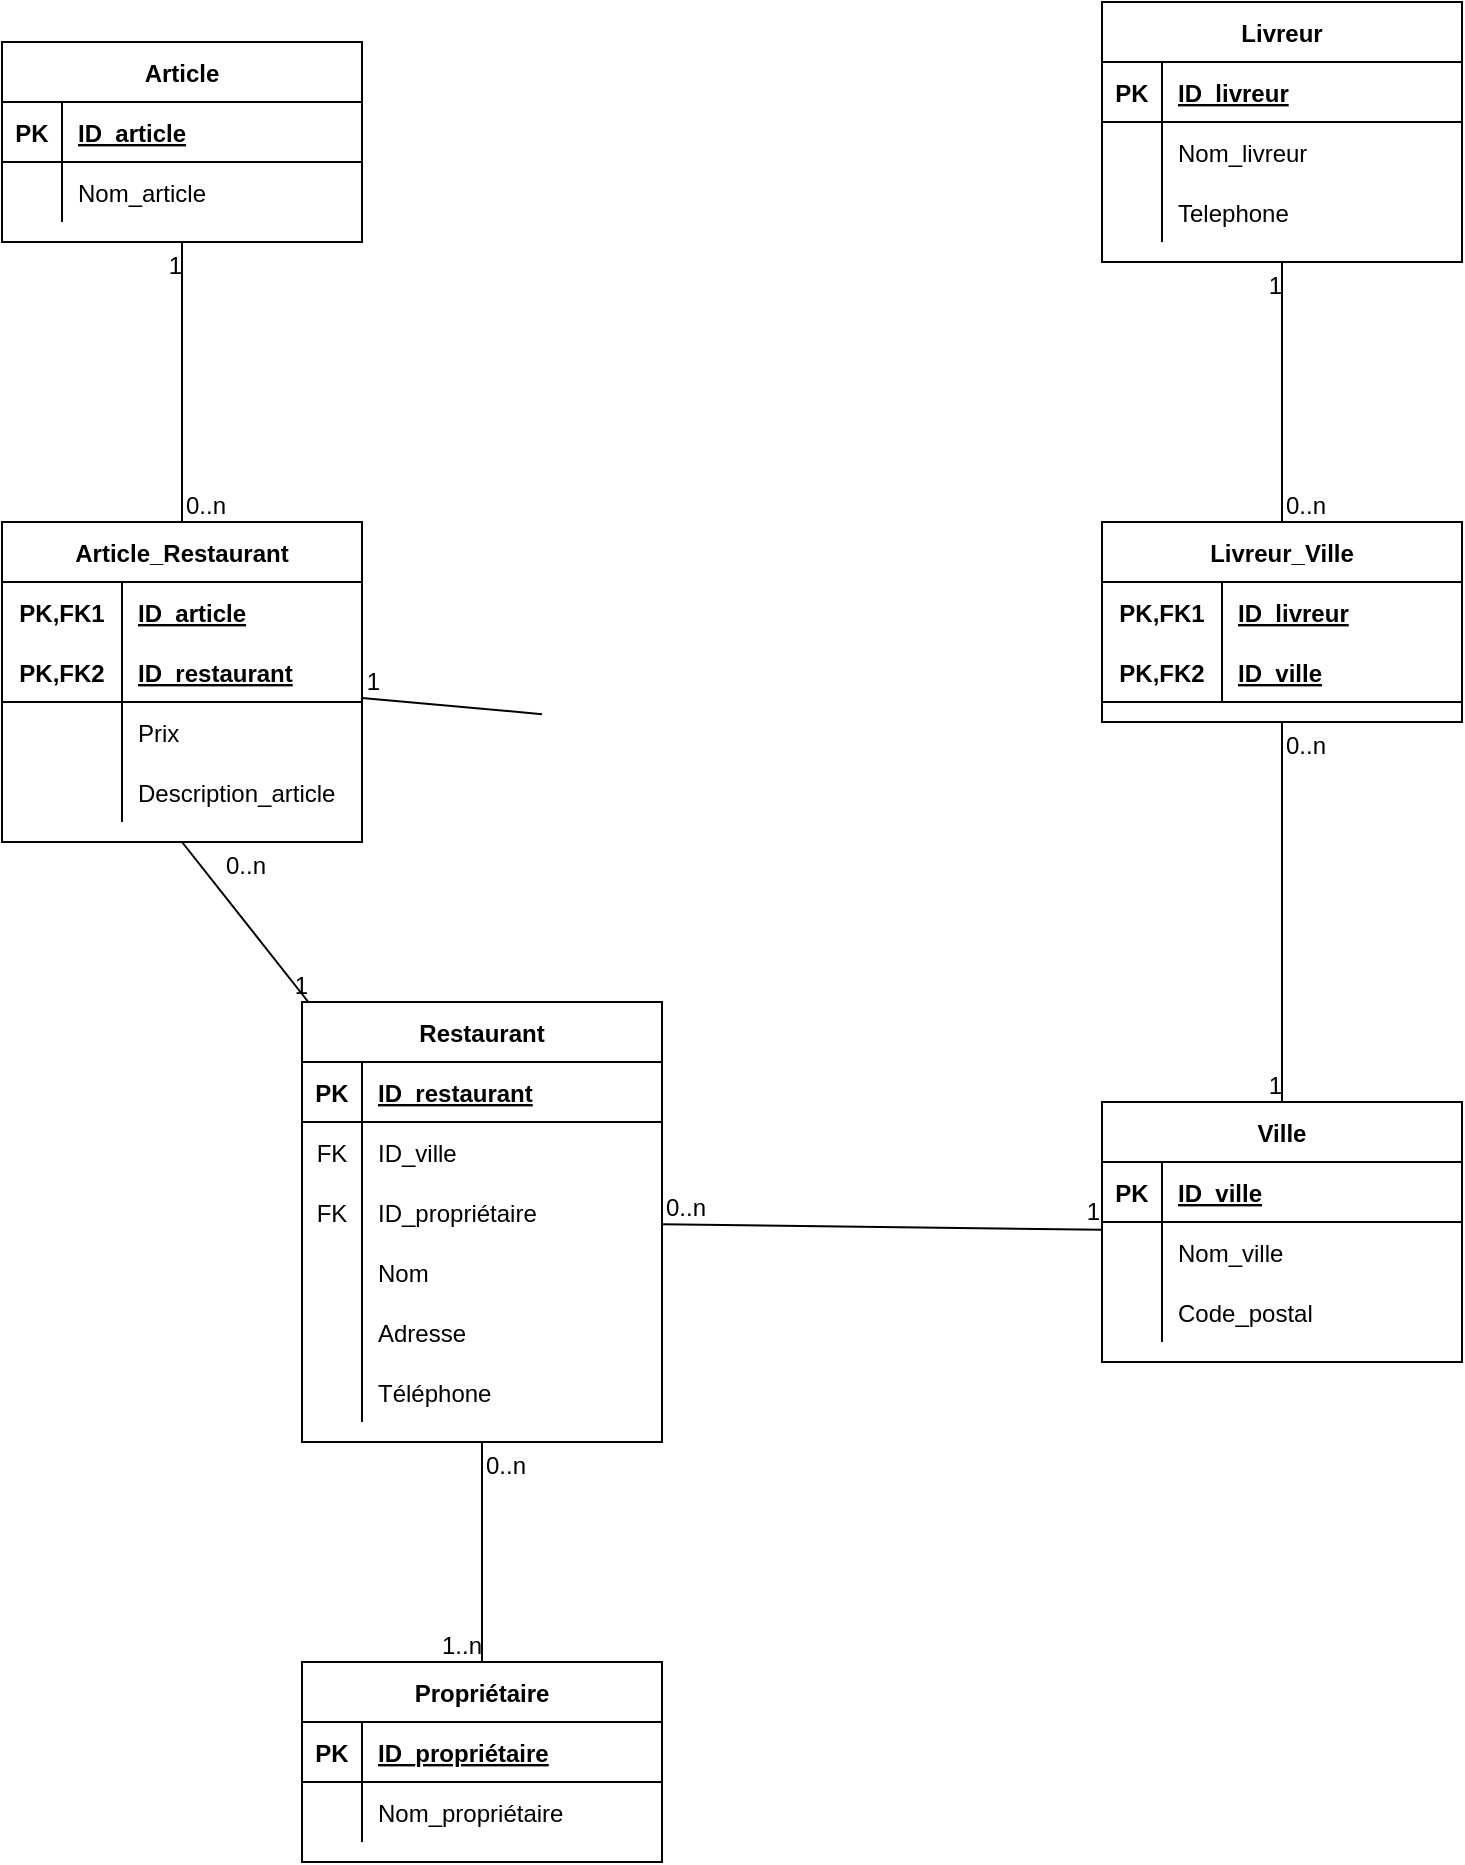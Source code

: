 <mxfile version="13.6.3" type="device"><diagram id="R2lEEEUBdFMjLlhIrx00" name="Page-1"><mxGraphModel dx="1422" dy="718" grid="1" gridSize="10" guides="1" tooltips="1" connect="1" arrows="1" fold="1" page="1" pageScale="1" pageWidth="850" pageHeight="1100" math="0" shadow="0" extFonts="Permanent Marker^https://fonts.googleapis.com/css?family=Permanent+Marker"><root><mxCell id="0"/><mxCell id="1" parent="0"/><mxCell id="8ufQbJtzemkfT02IVqVq-59" value="" style="endArrow=none;html=1;rounded=0;" edge="1" parent="1" source="8ufQbJtzemkfT02IVqVq-1" target="8ufQbJtzemkfT02IVqVq-46"><mxGeometry relative="1" as="geometry"><mxPoint x="370" y="760" as="sourcePoint"/><mxPoint x="530" y="760" as="targetPoint"/></mxGeometry></mxCell><mxCell id="8ufQbJtzemkfT02IVqVq-60" value="0..n" style="resizable=0;html=1;align=left;verticalAlign=bottom;" connectable="0" vertex="1" parent="8ufQbJtzemkfT02IVqVq-59"><mxGeometry x="-1" relative="1" as="geometry"/></mxCell><mxCell id="8ufQbJtzemkfT02IVqVq-61" value="1" style="resizable=0;html=1;align=right;verticalAlign=bottom;" connectable="0" vertex="1" parent="8ufQbJtzemkfT02IVqVq-59"><mxGeometry x="1" relative="1" as="geometry"/></mxCell><mxCell id="8ufQbJtzemkfT02IVqVq-75" value="" style="endArrow=none;html=1;rounded=0;" edge="1" parent="1" source="8ufQbJtzemkfT02IVqVq-1" target="8ufQbJtzemkfT02IVqVq-62"><mxGeometry relative="1" as="geometry"><mxPoint x="120" y="940" as="sourcePoint"/><mxPoint x="280" y="940" as="targetPoint"/></mxGeometry></mxCell><mxCell id="8ufQbJtzemkfT02IVqVq-76" value="0..n" style="resizable=0;html=1;align=left;verticalAlign=bottom;" connectable="0" vertex="1" parent="8ufQbJtzemkfT02IVqVq-75"><mxGeometry x="-1" relative="1" as="geometry"><mxPoint y="20" as="offset"/></mxGeometry></mxCell><mxCell id="8ufQbJtzemkfT02IVqVq-77" value="1..n" style="resizable=0;html=1;align=right;verticalAlign=bottom;" connectable="0" vertex="1" parent="8ufQbJtzemkfT02IVqVq-75"><mxGeometry x="1" relative="1" as="geometry"/></mxCell><mxCell id="8ufQbJtzemkfT02IVqVq-145" value="" style="endArrow=none;html=1;rounded=0;exitX=0.5;exitY=1;exitDx=0;exitDy=0;" edge="1" parent="1" source="8ufQbJtzemkfT02IVqVq-168" target="8ufQbJtzemkfT02IVqVq-46"><mxGeometry relative="1" as="geometry"><mxPoint x="630" y="610" as="sourcePoint"/><mxPoint x="790" y="610" as="targetPoint"/></mxGeometry></mxCell><mxCell id="8ufQbJtzemkfT02IVqVq-146" value="0..n" style="resizable=0;html=1;align=left;verticalAlign=bottom;" connectable="0" vertex="1" parent="8ufQbJtzemkfT02IVqVq-145"><mxGeometry x="-1" relative="1" as="geometry"><mxPoint y="20" as="offset"/></mxGeometry></mxCell><mxCell id="8ufQbJtzemkfT02IVqVq-147" value="1" style="resizable=0;html=1;align=right;verticalAlign=bottom;" connectable="0" vertex="1" parent="8ufQbJtzemkfT02IVqVq-145"><mxGeometry x="1" relative="1" as="geometry"/></mxCell><mxCell id="8ufQbJtzemkfT02IVqVq-148" value="" style="endArrow=none;html=1;rounded=0;exitX=0.5;exitY=1;exitDx=0;exitDy=0;" edge="1" parent="1" source="8ufQbJtzemkfT02IVqVq-152" target="8ufQbJtzemkfT02IVqVq-1"><mxGeometry relative="1" as="geometry"><mxPoint x="460" y="610" as="sourcePoint"/><mxPoint x="620" y="610" as="targetPoint"/></mxGeometry></mxCell><mxCell id="8ufQbJtzemkfT02IVqVq-149" value="&lt;div&gt;0..n&lt;/div&gt;" style="resizable=0;html=1;align=left;verticalAlign=bottom;" connectable="0" vertex="1" parent="8ufQbJtzemkfT02IVqVq-148"><mxGeometry x="-1" relative="1" as="geometry"><mxPoint x="20" y="20" as="offset"/></mxGeometry></mxCell><mxCell id="8ufQbJtzemkfT02IVqVq-150" value="&lt;div&gt;1&lt;/div&gt;" style="resizable=0;html=1;align=right;verticalAlign=bottom;" connectable="0" vertex="1" parent="8ufQbJtzemkfT02IVqVq-148"><mxGeometry x="1" relative="1" as="geometry"/></mxCell><mxCell id="8ufQbJtzemkfT02IVqVq-165" value="" style="endArrow=none;html=1;rounded=0;" edge="1" parent="1" source="8ufQbJtzemkfT02IVqVq-152" target="8ufQbJtzemkfT02IVqVq-132"><mxGeometry relative="1" as="geometry"><mxPoint x="280" y="330" as="sourcePoint"/><mxPoint x="280" y="410" as="targetPoint"/></mxGeometry></mxCell><mxCell id="8ufQbJtzemkfT02IVqVq-166" value="&lt;div&gt;0..n&lt;/div&gt;" style="resizable=0;html=1;align=left;verticalAlign=bottom;" connectable="0" vertex="1" parent="8ufQbJtzemkfT02IVqVq-165"><mxGeometry x="-1" relative="1" as="geometry"><mxPoint as="offset"/></mxGeometry></mxCell><mxCell id="8ufQbJtzemkfT02IVqVq-167" value="&lt;div&gt;1&lt;/div&gt;" style="resizable=0;html=1;align=right;verticalAlign=bottom;" connectable="0" vertex="1" parent="8ufQbJtzemkfT02IVqVq-165"><mxGeometry x="1" relative="1" as="geometry"><mxPoint y="20" as="offset"/></mxGeometry></mxCell><mxCell id="8ufQbJtzemkfT02IVqVq-181" value="" style="endArrow=none;html=1;rounded=0;" edge="1" parent="1" source="8ufQbJtzemkfT02IVqVq-168" target="8ufQbJtzemkfT02IVqVq-119"><mxGeometry relative="1" as="geometry"><mxPoint x="640" y="460.0" as="sourcePoint"/><mxPoint x="640" y="320.0" as="targetPoint"/></mxGeometry></mxCell><mxCell id="8ufQbJtzemkfT02IVqVq-182" value="&lt;div&gt;0..n&lt;/div&gt;" style="resizable=0;html=1;align=left;verticalAlign=bottom;" connectable="0" vertex="1" parent="8ufQbJtzemkfT02IVqVq-181"><mxGeometry x="-1" relative="1" as="geometry"><mxPoint as="offset"/></mxGeometry></mxCell><mxCell id="8ufQbJtzemkfT02IVqVq-183" value="&lt;div&gt;1&lt;/div&gt;" style="resizable=0;html=1;align=right;verticalAlign=bottom;" connectable="0" vertex="1" parent="8ufQbJtzemkfT02IVqVq-181"><mxGeometry x="1" relative="1" as="geometry"><mxPoint y="20" as="offset"/></mxGeometry></mxCell><mxCell id="8ufQbJtzemkfT02IVqVq-119" value="Livreur" style="shape=table;startSize=30;container=1;collapsible=1;childLayout=tableLayout;fixedRows=1;rowLines=0;fontStyle=1;align=center;resizeLast=1;" vertex="1" parent="1"><mxGeometry x="590" y="150" width="180" height="130" as="geometry"/></mxCell><mxCell id="8ufQbJtzemkfT02IVqVq-120" value="" style="shape=partialRectangle;collapsible=0;dropTarget=0;pointerEvents=0;fillColor=none;top=0;left=0;bottom=1;right=0;points=[[0,0.5],[1,0.5]];portConstraint=eastwest;" vertex="1" parent="8ufQbJtzemkfT02IVqVq-119"><mxGeometry y="30" width="180" height="30" as="geometry"/></mxCell><mxCell id="8ufQbJtzemkfT02IVqVq-121" value="PK" style="shape=partialRectangle;connectable=0;fillColor=none;top=0;left=0;bottom=0;right=0;fontStyle=1;overflow=hidden;" vertex="1" parent="8ufQbJtzemkfT02IVqVq-120"><mxGeometry width="30" height="30" as="geometry"/></mxCell><mxCell id="8ufQbJtzemkfT02IVqVq-122" value="ID_livreur" style="shape=partialRectangle;connectable=0;fillColor=none;top=0;left=0;bottom=0;right=0;align=left;spacingLeft=6;fontStyle=5;overflow=hidden;" vertex="1" parent="8ufQbJtzemkfT02IVqVq-120"><mxGeometry x="30" width="150" height="30" as="geometry"/></mxCell><mxCell id="8ufQbJtzemkfT02IVqVq-123" value="" style="shape=partialRectangle;collapsible=0;dropTarget=0;pointerEvents=0;fillColor=none;top=0;left=0;bottom=0;right=0;points=[[0,0.5],[1,0.5]];portConstraint=eastwest;" vertex="1" parent="8ufQbJtzemkfT02IVqVq-119"><mxGeometry y="60" width="180" height="30" as="geometry"/></mxCell><mxCell id="8ufQbJtzemkfT02IVqVq-124" value="" style="shape=partialRectangle;connectable=0;fillColor=none;top=0;left=0;bottom=0;right=0;editable=1;overflow=hidden;" vertex="1" parent="8ufQbJtzemkfT02IVqVq-123"><mxGeometry width="30" height="30" as="geometry"/></mxCell><mxCell id="8ufQbJtzemkfT02IVqVq-125" value="Nom_livreur" style="shape=partialRectangle;connectable=0;fillColor=none;top=0;left=0;bottom=0;right=0;align=left;spacingLeft=6;overflow=hidden;" vertex="1" parent="8ufQbJtzemkfT02IVqVq-123"><mxGeometry x="30" width="150" height="30" as="geometry"/></mxCell><mxCell id="8ufQbJtzemkfT02IVqVq-126" value="" style="shape=partialRectangle;collapsible=0;dropTarget=0;pointerEvents=0;fillColor=none;top=0;left=0;bottom=0;right=0;points=[[0,0.5],[1,0.5]];portConstraint=eastwest;" vertex="1" parent="8ufQbJtzemkfT02IVqVq-119"><mxGeometry y="90" width="180" height="30" as="geometry"/></mxCell><mxCell id="8ufQbJtzemkfT02IVqVq-127" value="" style="shape=partialRectangle;connectable=0;fillColor=none;top=0;left=0;bottom=0;right=0;editable=1;overflow=hidden;" vertex="1" parent="8ufQbJtzemkfT02IVqVq-126"><mxGeometry width="30" height="30" as="geometry"/></mxCell><mxCell id="8ufQbJtzemkfT02IVqVq-128" value="Telephone" style="shape=partialRectangle;connectable=0;fillColor=none;top=0;left=0;bottom=0;right=0;align=left;spacingLeft=6;overflow=hidden;" vertex="1" parent="8ufQbJtzemkfT02IVqVq-126"><mxGeometry x="30" width="150" height="30" as="geometry"/></mxCell><mxCell id="8ufQbJtzemkfT02IVqVq-132" value="Article" style="shape=table;startSize=30;container=1;collapsible=1;childLayout=tableLayout;fixedRows=1;rowLines=0;fontStyle=1;align=center;resizeLast=1;" vertex="1" parent="1"><mxGeometry x="40" y="170" width="180" height="100" as="geometry"/></mxCell><mxCell id="8ufQbJtzemkfT02IVqVq-133" value="" style="shape=partialRectangle;collapsible=0;dropTarget=0;pointerEvents=0;fillColor=none;top=0;left=0;bottom=1;right=0;points=[[0,0.5],[1,0.5]];portConstraint=eastwest;" vertex="1" parent="8ufQbJtzemkfT02IVqVq-132"><mxGeometry y="30" width="180" height="30" as="geometry"/></mxCell><mxCell id="8ufQbJtzemkfT02IVqVq-134" value="PK" style="shape=partialRectangle;connectable=0;fillColor=none;top=0;left=0;bottom=0;right=0;fontStyle=1;overflow=hidden;" vertex="1" parent="8ufQbJtzemkfT02IVqVq-133"><mxGeometry width="30" height="30" as="geometry"/></mxCell><mxCell id="8ufQbJtzemkfT02IVqVq-135" value="ID_article" style="shape=partialRectangle;connectable=0;fillColor=none;top=0;left=0;bottom=0;right=0;align=left;spacingLeft=6;fontStyle=5;overflow=hidden;" vertex="1" parent="8ufQbJtzemkfT02IVqVq-133"><mxGeometry x="30" width="150" height="30" as="geometry"/></mxCell><mxCell id="8ufQbJtzemkfT02IVqVq-136" value="" style="shape=partialRectangle;collapsible=0;dropTarget=0;pointerEvents=0;fillColor=none;top=0;left=0;bottom=0;right=0;points=[[0,0.5],[1,0.5]];portConstraint=eastwest;" vertex="1" parent="8ufQbJtzemkfT02IVqVq-132"><mxGeometry y="60" width="180" height="30" as="geometry"/></mxCell><mxCell id="8ufQbJtzemkfT02IVqVq-137" value="" style="shape=partialRectangle;connectable=0;fillColor=none;top=0;left=0;bottom=0;right=0;editable=1;overflow=hidden;" vertex="1" parent="8ufQbJtzemkfT02IVqVq-136"><mxGeometry width="30" height="30" as="geometry"/></mxCell><mxCell id="8ufQbJtzemkfT02IVqVq-138" value="Nom_article" style="shape=partialRectangle;connectable=0;fillColor=none;top=0;left=0;bottom=0;right=0;align=left;spacingLeft=6;overflow=hidden;" vertex="1" parent="8ufQbJtzemkfT02IVqVq-136"><mxGeometry x="30" width="150" height="30" as="geometry"/></mxCell><mxCell id="8ufQbJtzemkfT02IVqVq-152" value="Article_Restaurant" style="shape=table;startSize=30;container=1;collapsible=1;childLayout=tableLayout;fixedRows=1;rowLines=0;fontStyle=1;align=center;resizeLast=1;" vertex="1" parent="1"><mxGeometry x="40" y="410" width="180" height="160" as="geometry"><mxRectangle x="180" y="340" width="140" height="30" as="alternateBounds"/></mxGeometry></mxCell><mxCell id="8ufQbJtzemkfT02IVqVq-153" value="" style="shape=partialRectangle;collapsible=0;dropTarget=0;pointerEvents=0;fillColor=none;top=0;left=0;bottom=0;right=0;points=[[0,0.5],[1,0.5]];portConstraint=eastwest;" vertex="1" parent="8ufQbJtzemkfT02IVqVq-152"><mxGeometry y="30" width="180" height="30" as="geometry"/></mxCell><mxCell id="8ufQbJtzemkfT02IVqVq-154" value="PK,FK1" style="shape=partialRectangle;connectable=0;fillColor=none;top=0;left=0;bottom=0;right=0;fontStyle=1;overflow=hidden;" vertex="1" parent="8ufQbJtzemkfT02IVqVq-153"><mxGeometry width="60" height="30" as="geometry"/></mxCell><mxCell id="8ufQbJtzemkfT02IVqVq-155" value="ID_article" style="shape=partialRectangle;connectable=0;fillColor=none;top=0;left=0;bottom=0;right=0;align=left;spacingLeft=6;fontStyle=5;overflow=hidden;" vertex="1" parent="8ufQbJtzemkfT02IVqVq-153"><mxGeometry x="60" width="120" height="30" as="geometry"/></mxCell><mxCell id="8ufQbJtzemkfT02IVqVq-156" value="" style="shape=partialRectangle;collapsible=0;dropTarget=0;pointerEvents=0;fillColor=none;top=0;left=0;bottom=1;right=0;points=[[0,0.5],[1,0.5]];portConstraint=eastwest;" vertex="1" parent="8ufQbJtzemkfT02IVqVq-152"><mxGeometry y="60" width="180" height="30" as="geometry"/></mxCell><mxCell id="8ufQbJtzemkfT02IVqVq-157" value="PK,FK2" style="shape=partialRectangle;connectable=0;fillColor=none;top=0;left=0;bottom=0;right=0;fontStyle=1;overflow=hidden;" vertex="1" parent="8ufQbJtzemkfT02IVqVq-156"><mxGeometry width="60" height="30" as="geometry"/></mxCell><mxCell id="8ufQbJtzemkfT02IVqVq-158" value="ID_restaurant" style="shape=partialRectangle;connectable=0;fillColor=none;top=0;left=0;bottom=0;right=0;align=left;spacingLeft=6;fontStyle=5;overflow=hidden;" vertex="1" parent="8ufQbJtzemkfT02IVqVq-156"><mxGeometry x="60" width="120" height="30" as="geometry"/></mxCell><mxCell id="8ufQbJtzemkfT02IVqVq-159" value="" style="shape=partialRectangle;collapsible=0;dropTarget=0;pointerEvents=0;fillColor=none;top=0;left=0;bottom=0;right=0;points=[[0,0.5],[1,0.5]];portConstraint=eastwest;" vertex="1" parent="8ufQbJtzemkfT02IVqVq-152"><mxGeometry y="90" width="180" height="30" as="geometry"/></mxCell><mxCell id="8ufQbJtzemkfT02IVqVq-160" value="" style="shape=partialRectangle;connectable=0;fillColor=none;top=0;left=0;bottom=0;right=0;editable=1;overflow=hidden;" vertex="1" parent="8ufQbJtzemkfT02IVqVq-159"><mxGeometry width="60" height="30" as="geometry"/></mxCell><mxCell id="8ufQbJtzemkfT02IVqVq-161" value="Prix" style="shape=partialRectangle;connectable=0;fillColor=none;top=0;left=0;bottom=0;right=0;align=left;spacingLeft=6;overflow=hidden;" vertex="1" parent="8ufQbJtzemkfT02IVqVq-159"><mxGeometry x="60" width="120" height="30" as="geometry"/></mxCell><mxCell id="8ufQbJtzemkfT02IVqVq-162" value="" style="shape=partialRectangle;collapsible=0;dropTarget=0;pointerEvents=0;fillColor=none;top=0;left=0;bottom=0;right=0;points=[[0,0.5],[1,0.5]];portConstraint=eastwest;" vertex="1" parent="8ufQbJtzemkfT02IVqVq-152"><mxGeometry y="120" width="180" height="30" as="geometry"/></mxCell><mxCell id="8ufQbJtzemkfT02IVqVq-163" value="" style="shape=partialRectangle;connectable=0;fillColor=none;top=0;left=0;bottom=0;right=0;editable=1;overflow=hidden;" vertex="1" parent="8ufQbJtzemkfT02IVqVq-162"><mxGeometry width="60" height="30" as="geometry"/></mxCell><mxCell id="8ufQbJtzemkfT02IVqVq-164" value="Description_article" style="shape=partialRectangle;connectable=0;fillColor=none;top=0;left=0;bottom=0;right=0;align=left;spacingLeft=6;overflow=hidden;" vertex="1" parent="8ufQbJtzemkfT02IVqVq-162"><mxGeometry x="60" width="120" height="30" as="geometry"/></mxCell><mxCell id="8ufQbJtzemkfT02IVqVq-1" value="Restaurant" style="shape=table;startSize=30;container=1;collapsible=1;childLayout=tableLayout;fixedRows=1;rowLines=0;fontStyle=1;align=center;resizeLast=1;" vertex="1" parent="1"><mxGeometry x="190" y="650" width="180" height="220" as="geometry"/></mxCell><mxCell id="8ufQbJtzemkfT02IVqVq-43" value="" style="shape=partialRectangle;collapsible=0;dropTarget=0;pointerEvents=0;fillColor=none;top=0;left=0;bottom=1;right=0;points=[[0,0.5],[1,0.5]];portConstraint=eastwest;" vertex="1" parent="8ufQbJtzemkfT02IVqVq-1"><mxGeometry y="30" width="180" height="30" as="geometry"/></mxCell><mxCell id="8ufQbJtzemkfT02IVqVq-44" value="PK" style="shape=partialRectangle;connectable=0;fillColor=none;top=0;left=0;bottom=0;right=0;fontStyle=1;overflow=hidden;" vertex="1" parent="8ufQbJtzemkfT02IVqVq-43"><mxGeometry width="30" height="30" as="geometry"/></mxCell><mxCell id="8ufQbJtzemkfT02IVqVq-45" value="ID_restaurant" style="shape=partialRectangle;connectable=0;fillColor=none;top=0;left=0;bottom=0;right=0;align=left;spacingLeft=6;fontStyle=5;overflow=hidden;" vertex="1" parent="8ufQbJtzemkfT02IVqVq-43"><mxGeometry x="30" width="150" height="30" as="geometry"/></mxCell><mxCell id="8ufQbJtzemkfT02IVqVq-113" value="" style="shape=partialRectangle;collapsible=0;dropTarget=0;pointerEvents=0;fillColor=none;top=0;left=0;bottom=0;right=0;points=[[0,0.5],[1,0.5]];portConstraint=eastwest;" vertex="1" parent="8ufQbJtzemkfT02IVqVq-1"><mxGeometry y="60" width="180" height="30" as="geometry"/></mxCell><mxCell id="8ufQbJtzemkfT02IVqVq-114" value="FK" style="shape=partialRectangle;connectable=0;fillColor=none;top=0;left=0;bottom=0;right=0;fontStyle=0;overflow=hidden;" vertex="1" parent="8ufQbJtzemkfT02IVqVq-113"><mxGeometry width="30" height="30" as="geometry"/></mxCell><mxCell id="8ufQbJtzemkfT02IVqVq-115" value="ID_ville" style="shape=partialRectangle;connectable=0;fillColor=none;top=0;left=0;bottom=0;right=0;align=left;spacingLeft=6;fontStyle=0;overflow=hidden;" vertex="1" parent="8ufQbJtzemkfT02IVqVq-113"><mxGeometry x="30" width="150" height="30" as="geometry"/></mxCell><mxCell id="8ufQbJtzemkfT02IVqVq-116" value="" style="shape=partialRectangle;collapsible=0;dropTarget=0;pointerEvents=0;fillColor=none;top=0;left=0;bottom=0;right=0;points=[[0,0.5],[1,0.5]];portConstraint=eastwest;" vertex="1" parent="8ufQbJtzemkfT02IVqVq-1"><mxGeometry y="90" width="180" height="30" as="geometry"/></mxCell><mxCell id="8ufQbJtzemkfT02IVqVq-117" value="FK" style="shape=partialRectangle;connectable=0;fillColor=none;top=0;left=0;bottom=0;right=0;fontStyle=0;overflow=hidden;" vertex="1" parent="8ufQbJtzemkfT02IVqVq-116"><mxGeometry width="30" height="30" as="geometry"/></mxCell><mxCell id="8ufQbJtzemkfT02IVqVq-118" value="ID_propriétaire" style="shape=partialRectangle;connectable=0;fillColor=none;top=0;left=0;bottom=0;right=0;align=left;spacingLeft=6;fontStyle=0;overflow=hidden;" vertex="1" parent="8ufQbJtzemkfT02IVqVq-116"><mxGeometry x="30" width="150" height="30" as="geometry"/></mxCell><mxCell id="8ufQbJtzemkfT02IVqVq-5" value="" style="shape=partialRectangle;collapsible=0;dropTarget=0;pointerEvents=0;fillColor=none;top=0;left=0;bottom=0;right=0;points=[[0,0.5],[1,0.5]];portConstraint=eastwest;" vertex="1" parent="8ufQbJtzemkfT02IVqVq-1"><mxGeometry y="120" width="180" height="30" as="geometry"/></mxCell><mxCell id="8ufQbJtzemkfT02IVqVq-6" value="" style="shape=partialRectangle;connectable=0;fillColor=none;top=0;left=0;bottom=0;right=0;editable=1;overflow=hidden;" vertex="1" parent="8ufQbJtzemkfT02IVqVq-5"><mxGeometry width="30" height="30" as="geometry"/></mxCell><mxCell id="8ufQbJtzemkfT02IVqVq-7" value="Nom" style="shape=partialRectangle;connectable=0;fillColor=none;top=0;left=0;bottom=0;right=0;align=left;spacingLeft=6;overflow=hidden;" vertex="1" parent="8ufQbJtzemkfT02IVqVq-5"><mxGeometry x="30" width="150" height="30" as="geometry"/></mxCell><mxCell id="8ufQbJtzemkfT02IVqVq-8" value="" style="shape=partialRectangle;collapsible=0;dropTarget=0;pointerEvents=0;fillColor=none;top=0;left=0;bottom=0;right=0;points=[[0,0.5],[1,0.5]];portConstraint=eastwest;" vertex="1" parent="8ufQbJtzemkfT02IVqVq-1"><mxGeometry y="150" width="180" height="30" as="geometry"/></mxCell><mxCell id="8ufQbJtzemkfT02IVqVq-9" value="" style="shape=partialRectangle;connectable=0;fillColor=none;top=0;left=0;bottom=0;right=0;editable=1;overflow=hidden;" vertex="1" parent="8ufQbJtzemkfT02IVqVq-8"><mxGeometry width="30" height="30" as="geometry"/></mxCell><mxCell id="8ufQbJtzemkfT02IVqVq-10" value="Adresse" style="shape=partialRectangle;connectable=0;fillColor=none;top=0;left=0;bottom=0;right=0;align=left;spacingLeft=6;overflow=hidden;" vertex="1" parent="8ufQbJtzemkfT02IVqVq-8"><mxGeometry x="30" width="150" height="30" as="geometry"/></mxCell><mxCell id="8ufQbJtzemkfT02IVqVq-37" value="" style="shape=partialRectangle;collapsible=0;dropTarget=0;pointerEvents=0;fillColor=none;top=0;left=0;bottom=0;right=0;points=[[0,0.5],[1,0.5]];portConstraint=eastwest;" vertex="1" parent="8ufQbJtzemkfT02IVqVq-1"><mxGeometry y="180" width="180" height="30" as="geometry"/></mxCell><mxCell id="8ufQbJtzemkfT02IVqVq-38" value="" style="shape=partialRectangle;connectable=0;fillColor=none;top=0;left=0;bottom=0;right=0;editable=1;overflow=hidden;" vertex="1" parent="8ufQbJtzemkfT02IVqVq-37"><mxGeometry width="30" height="30" as="geometry"/></mxCell><mxCell id="8ufQbJtzemkfT02IVqVq-39" value="Téléphone" style="shape=partialRectangle;connectable=0;fillColor=none;top=0;left=0;bottom=0;right=0;align=left;spacingLeft=6;overflow=hidden;" vertex="1" parent="8ufQbJtzemkfT02IVqVq-37"><mxGeometry x="30" width="150" height="30" as="geometry"/></mxCell><mxCell id="8ufQbJtzemkfT02IVqVq-62" value="Propriétaire" style="shape=table;startSize=30;container=1;collapsible=1;childLayout=tableLayout;fixedRows=1;rowLines=0;fontStyle=1;align=center;resizeLast=1;" vertex="1" parent="1"><mxGeometry x="190" y="980" width="180" height="100" as="geometry"/></mxCell><mxCell id="8ufQbJtzemkfT02IVqVq-63" value="" style="shape=partialRectangle;collapsible=0;dropTarget=0;pointerEvents=0;fillColor=none;top=0;left=0;bottom=1;right=0;points=[[0,0.5],[1,0.5]];portConstraint=eastwest;" vertex="1" parent="8ufQbJtzemkfT02IVqVq-62"><mxGeometry y="30" width="180" height="30" as="geometry"/></mxCell><mxCell id="8ufQbJtzemkfT02IVqVq-64" value="PK" style="shape=partialRectangle;connectable=0;fillColor=none;top=0;left=0;bottom=0;right=0;fontStyle=1;overflow=hidden;" vertex="1" parent="8ufQbJtzemkfT02IVqVq-63"><mxGeometry width="30" height="30" as="geometry"/></mxCell><mxCell id="8ufQbJtzemkfT02IVqVq-65" value="ID_propriétaire" style="shape=partialRectangle;connectable=0;fillColor=none;top=0;left=0;bottom=0;right=0;align=left;spacingLeft=6;fontStyle=5;overflow=hidden;" vertex="1" parent="8ufQbJtzemkfT02IVqVq-63"><mxGeometry x="30" width="150" height="30" as="geometry"/></mxCell><mxCell id="8ufQbJtzemkfT02IVqVq-66" value="" style="shape=partialRectangle;collapsible=0;dropTarget=0;pointerEvents=0;fillColor=none;top=0;left=0;bottom=0;right=0;points=[[0,0.5],[1,0.5]];portConstraint=eastwest;" vertex="1" parent="8ufQbJtzemkfT02IVqVq-62"><mxGeometry y="60" width="180" height="30" as="geometry"/></mxCell><mxCell id="8ufQbJtzemkfT02IVqVq-67" value="" style="shape=partialRectangle;connectable=0;fillColor=none;top=0;left=0;bottom=0;right=0;editable=1;overflow=hidden;" vertex="1" parent="8ufQbJtzemkfT02IVqVq-66"><mxGeometry width="30" height="30" as="geometry"/></mxCell><mxCell id="8ufQbJtzemkfT02IVqVq-68" value="Nom_propriétaire" style="shape=partialRectangle;connectable=0;fillColor=none;top=0;left=0;bottom=0;right=0;align=left;spacingLeft=6;overflow=hidden;" vertex="1" parent="8ufQbJtzemkfT02IVqVq-66"><mxGeometry x="30" width="150" height="30" as="geometry"/></mxCell><mxCell id="8ufQbJtzemkfT02IVqVq-46" value="Ville" style="shape=table;startSize=30;container=1;collapsible=1;childLayout=tableLayout;fixedRows=1;rowLines=0;fontStyle=1;align=center;resizeLast=1;" vertex="1" parent="1"><mxGeometry x="590" y="700" width="180" height="130" as="geometry"/></mxCell><mxCell id="8ufQbJtzemkfT02IVqVq-47" value="" style="shape=partialRectangle;collapsible=0;dropTarget=0;pointerEvents=0;fillColor=none;top=0;left=0;bottom=1;right=0;points=[[0,0.5],[1,0.5]];portConstraint=eastwest;" vertex="1" parent="8ufQbJtzemkfT02IVqVq-46"><mxGeometry y="30" width="180" height="30" as="geometry"/></mxCell><mxCell id="8ufQbJtzemkfT02IVqVq-48" value="PK" style="shape=partialRectangle;connectable=0;fillColor=none;top=0;left=0;bottom=0;right=0;fontStyle=1;overflow=hidden;" vertex="1" parent="8ufQbJtzemkfT02IVqVq-47"><mxGeometry width="30" height="30" as="geometry"/></mxCell><mxCell id="8ufQbJtzemkfT02IVqVq-49" value="ID_ville" style="shape=partialRectangle;connectable=0;fillColor=none;top=0;left=0;bottom=0;right=0;align=left;spacingLeft=6;fontStyle=5;overflow=hidden;" vertex="1" parent="8ufQbJtzemkfT02IVqVq-47"><mxGeometry x="30" width="150" height="30" as="geometry"/></mxCell><mxCell id="8ufQbJtzemkfT02IVqVq-50" value="" style="shape=partialRectangle;collapsible=0;dropTarget=0;pointerEvents=0;fillColor=none;top=0;left=0;bottom=0;right=0;points=[[0,0.5],[1,0.5]];portConstraint=eastwest;" vertex="1" parent="8ufQbJtzemkfT02IVqVq-46"><mxGeometry y="60" width="180" height="30" as="geometry"/></mxCell><mxCell id="8ufQbJtzemkfT02IVqVq-51" value="" style="shape=partialRectangle;connectable=0;fillColor=none;top=0;left=0;bottom=0;right=0;editable=1;overflow=hidden;" vertex="1" parent="8ufQbJtzemkfT02IVqVq-50"><mxGeometry width="30" height="30" as="geometry"/></mxCell><mxCell id="8ufQbJtzemkfT02IVqVq-52" value="Nom_ville" style="shape=partialRectangle;connectable=0;fillColor=none;top=0;left=0;bottom=0;right=0;align=left;spacingLeft=6;overflow=hidden;" vertex="1" parent="8ufQbJtzemkfT02IVqVq-50"><mxGeometry x="30" width="150" height="30" as="geometry"/></mxCell><mxCell id="8ufQbJtzemkfT02IVqVq-53" value="" style="shape=partialRectangle;collapsible=0;dropTarget=0;pointerEvents=0;fillColor=none;top=0;left=0;bottom=0;right=0;points=[[0,0.5],[1,0.5]];portConstraint=eastwest;" vertex="1" parent="8ufQbJtzemkfT02IVqVq-46"><mxGeometry y="90" width="180" height="30" as="geometry"/></mxCell><mxCell id="8ufQbJtzemkfT02IVqVq-54" value="" style="shape=partialRectangle;connectable=0;fillColor=none;top=0;left=0;bottom=0;right=0;editable=1;overflow=hidden;" vertex="1" parent="8ufQbJtzemkfT02IVqVq-53"><mxGeometry width="30" height="30" as="geometry"/></mxCell><mxCell id="8ufQbJtzemkfT02IVqVq-55" value="Code_postal" style="shape=partialRectangle;connectable=0;fillColor=none;top=0;left=0;bottom=0;right=0;align=left;spacingLeft=6;overflow=hidden;" vertex="1" parent="8ufQbJtzemkfT02IVqVq-53"><mxGeometry x="30" width="150" height="30" as="geometry"/></mxCell><mxCell id="8ufQbJtzemkfT02IVqVq-168" value="Livreur_Ville" style="shape=table;startSize=30;container=1;collapsible=1;childLayout=tableLayout;fixedRows=1;rowLines=0;fontStyle=1;align=center;resizeLast=1;" vertex="1" parent="1"><mxGeometry x="590" y="410" width="180" height="100" as="geometry"/></mxCell><mxCell id="8ufQbJtzemkfT02IVqVq-169" value="" style="shape=partialRectangle;collapsible=0;dropTarget=0;pointerEvents=0;fillColor=none;top=0;left=0;bottom=0;right=0;points=[[0,0.5],[1,0.5]];portConstraint=eastwest;" vertex="1" parent="8ufQbJtzemkfT02IVqVq-168"><mxGeometry y="30" width="180" height="30" as="geometry"/></mxCell><mxCell id="8ufQbJtzemkfT02IVqVq-170" value="PK,FK1" style="shape=partialRectangle;connectable=0;fillColor=none;top=0;left=0;bottom=0;right=0;fontStyle=1;overflow=hidden;" vertex="1" parent="8ufQbJtzemkfT02IVqVq-169"><mxGeometry width="60" height="30" as="geometry"/></mxCell><mxCell id="8ufQbJtzemkfT02IVqVq-171" value="ID_livreur" style="shape=partialRectangle;connectable=0;fillColor=none;top=0;left=0;bottom=0;right=0;align=left;spacingLeft=6;fontStyle=5;overflow=hidden;" vertex="1" parent="8ufQbJtzemkfT02IVqVq-169"><mxGeometry x="60" width="120" height="30" as="geometry"/></mxCell><mxCell id="8ufQbJtzemkfT02IVqVq-172" value="" style="shape=partialRectangle;collapsible=0;dropTarget=0;pointerEvents=0;fillColor=none;top=0;left=0;bottom=1;right=0;points=[[0,0.5],[1,0.5]];portConstraint=eastwest;" vertex="1" parent="8ufQbJtzemkfT02IVqVq-168"><mxGeometry y="60" width="180" height="30" as="geometry"/></mxCell><mxCell id="8ufQbJtzemkfT02IVqVq-173" value="PK,FK2" style="shape=partialRectangle;connectable=0;fillColor=none;top=0;left=0;bottom=0;right=0;fontStyle=1;overflow=hidden;" vertex="1" parent="8ufQbJtzemkfT02IVqVq-172"><mxGeometry width="60" height="30" as="geometry"/></mxCell><mxCell id="8ufQbJtzemkfT02IVqVq-174" value="ID_ville" style="shape=partialRectangle;connectable=0;fillColor=none;top=0;left=0;bottom=0;right=0;align=left;spacingLeft=6;fontStyle=5;overflow=hidden;" vertex="1" parent="8ufQbJtzemkfT02IVqVq-172"><mxGeometry x="60" width="120" height="30" as="geometry"/></mxCell><mxCell id="8ufQbJtzemkfT02IVqVq-281" value="" style="endArrow=none;html=1;rounded=0;" edge="1" parent="1" target="8ufQbJtzemkfT02IVqVq-152"><mxGeometry relative="1" as="geometry"><mxPoint x="310" y="506.071" as="sourcePoint"/><mxPoint x="620" y="630" as="targetPoint"/></mxGeometry></mxCell><mxCell id="8ufQbJtzemkfT02IVqVq-283" value="1" style="resizable=0;html=1;align=right;verticalAlign=bottom;" connectable="0" vertex="1" parent="8ufQbJtzemkfT02IVqVq-281"><mxGeometry x="1" relative="1" as="geometry"><mxPoint x="9.99" as="offset"/></mxGeometry></mxCell></root></mxGraphModel></diagram></mxfile>